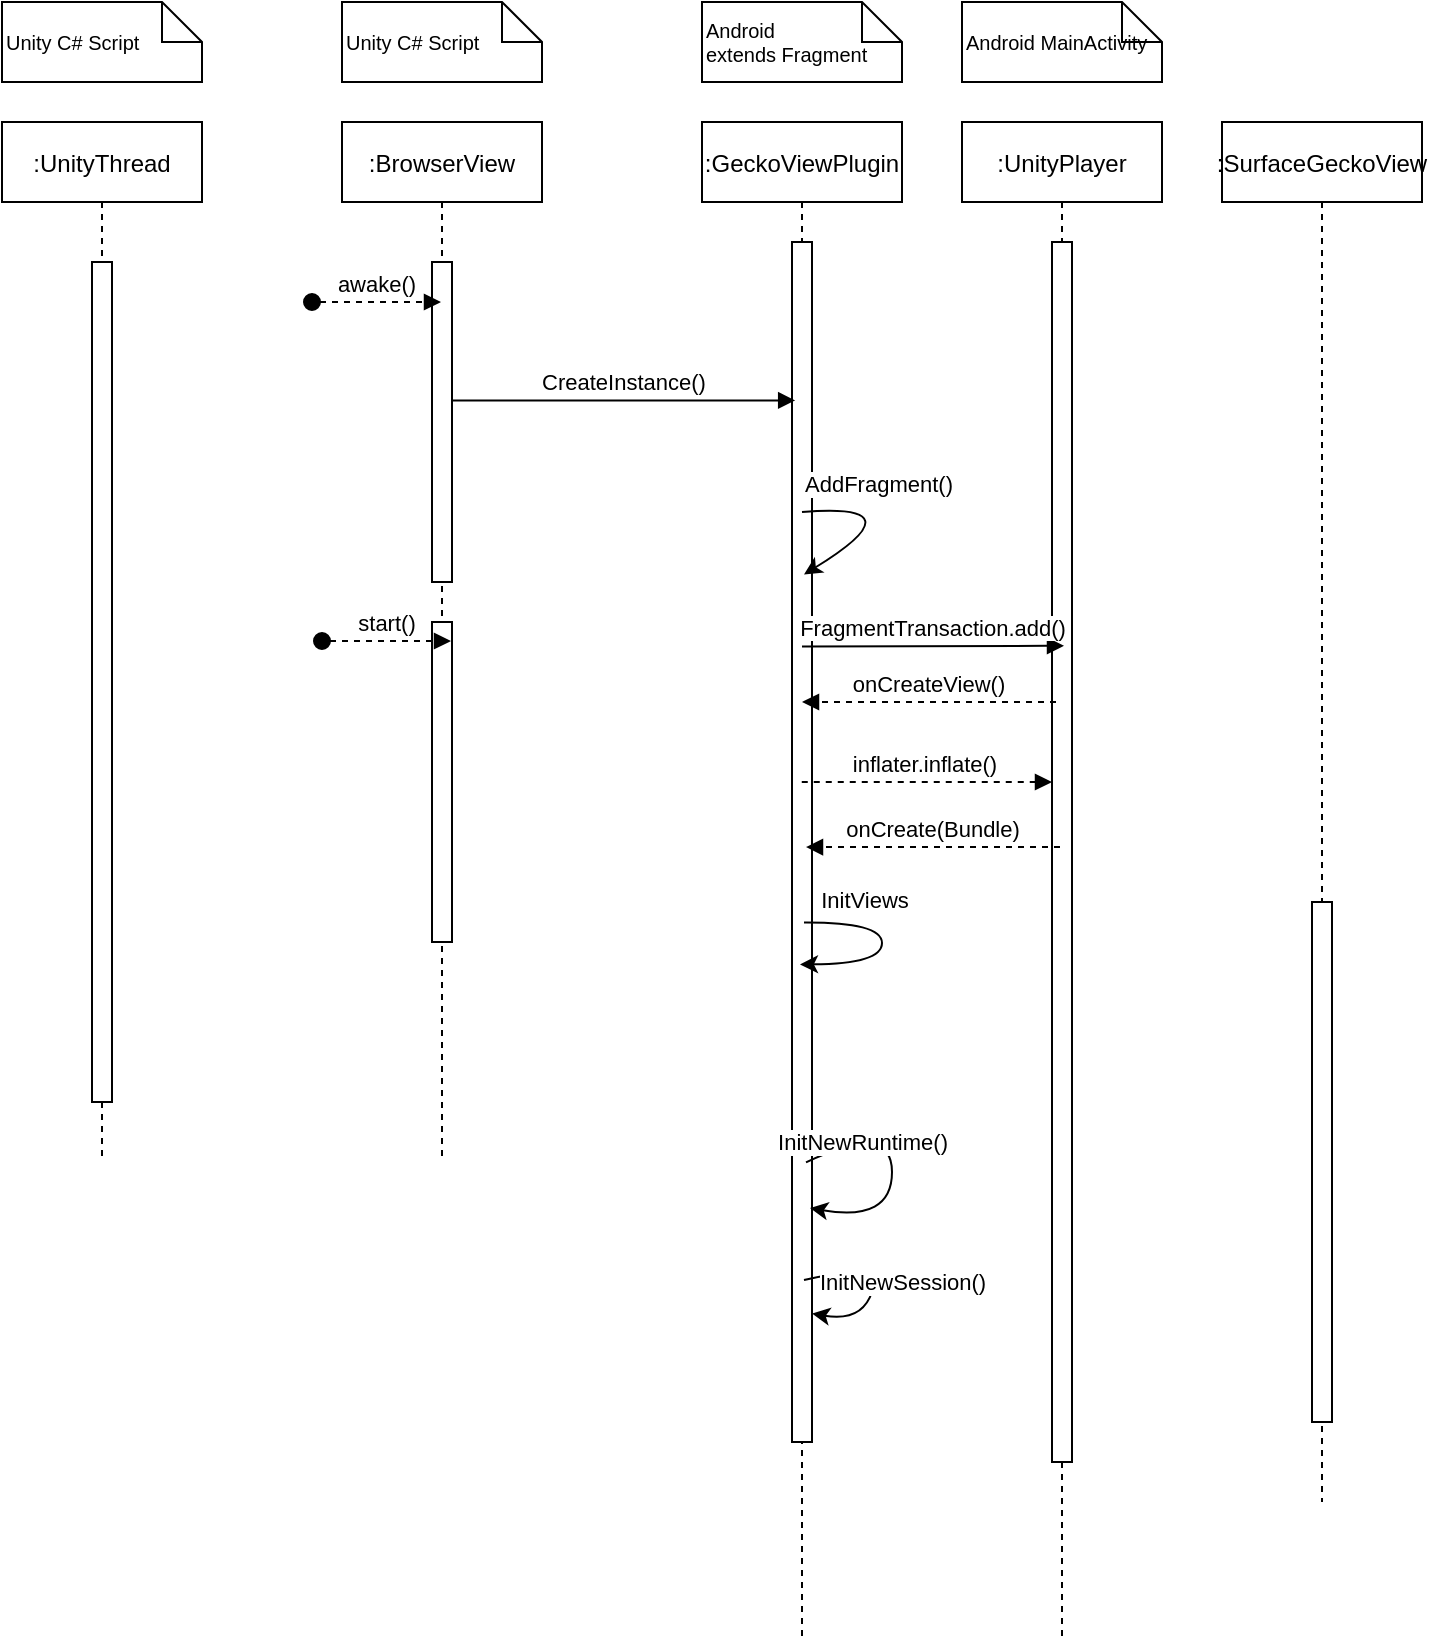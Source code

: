 <mxfile version="20.6.0" type="github">
  <diagram id="kgpKYQtTHZ0yAKxKKP6v" name="Page-1">
    <mxGraphModel dx="2272" dy="900" grid="1" gridSize="10" guides="1" tooltips="1" connect="1" arrows="1" fold="1" page="1" pageScale="1" pageWidth="850" pageHeight="1100" math="0" shadow="0">
      <root>
        <mxCell id="0" />
        <mxCell id="1" parent="0" />
        <mxCell id="3nuBFxr9cyL0pnOWT2aG-1" value=":BrowserView" style="shape=umlLifeline;perimeter=lifelinePerimeter;container=1;collapsible=0;recursiveResize=0;rounded=0;shadow=0;strokeWidth=1;" parent="1" vertex="1">
          <mxGeometry x="120" y="80" width="100" height="520" as="geometry" />
        </mxCell>
        <mxCell id="3nuBFxr9cyL0pnOWT2aG-2" value="" style="points=[];perimeter=orthogonalPerimeter;rounded=0;shadow=0;strokeWidth=1;" parent="3nuBFxr9cyL0pnOWT2aG-1" vertex="1">
          <mxGeometry x="45" y="70" width="10" height="160" as="geometry" />
        </mxCell>
        <mxCell id="3nuBFxr9cyL0pnOWT2aG-3" value="awake()" style="verticalAlign=bottom;startArrow=oval;endArrow=block;startSize=8;shadow=0;strokeWidth=1;dashed=1;" parent="3nuBFxr9cyL0pnOWT2aG-1" target="3nuBFxr9cyL0pnOWT2aG-1" edge="1">
          <mxGeometry relative="1" as="geometry">
            <mxPoint x="-15" y="90" as="sourcePoint" />
            <mxPoint x="50" y="70" as="targetPoint" />
          </mxGeometry>
        </mxCell>
        <mxCell id="EcvjEUpbcHUcOSM2C6FD-7" value="" style="points=[];perimeter=orthogonalPerimeter;rounded=0;shadow=0;strokeWidth=1;" vertex="1" parent="3nuBFxr9cyL0pnOWT2aG-1">
          <mxGeometry x="45" y="250" width="10" height="160" as="geometry" />
        </mxCell>
        <mxCell id="EcvjEUpbcHUcOSM2C6FD-8" value="start()" style="verticalAlign=bottom;startArrow=oval;endArrow=block;startSize=8;shadow=0;strokeWidth=1;dashed=1;" edge="1" parent="3nuBFxr9cyL0pnOWT2aG-1">
          <mxGeometry relative="1" as="geometry">
            <mxPoint x="-10" y="259.5" as="sourcePoint" />
            <mxPoint x="54.5" y="259.5" as="targetPoint" />
          </mxGeometry>
        </mxCell>
        <mxCell id="3nuBFxr9cyL0pnOWT2aG-5" value=":GeckoViewPlugin" style="shape=umlLifeline;perimeter=lifelinePerimeter;container=1;collapsible=0;recursiveResize=0;rounded=0;shadow=0;strokeWidth=1;" parent="1" vertex="1">
          <mxGeometry x="300" y="80" width="100" height="760" as="geometry" />
        </mxCell>
        <mxCell id="3nuBFxr9cyL0pnOWT2aG-6" value="" style="points=[];perimeter=orthogonalPerimeter;rounded=0;shadow=0;strokeWidth=1;" parent="3nuBFxr9cyL0pnOWT2aG-5" vertex="1">
          <mxGeometry x="45" y="60" width="10" height="600" as="geometry" />
        </mxCell>
        <mxCell id="EcvjEUpbcHUcOSM2C6FD-12" value="InitViews" style="curved=1;endArrow=classic;html=1;rounded=0;exitX=0.6;exitY=0.567;exitDx=0;exitDy=0;exitPerimeter=0;entryX=0.4;entryY=0.602;entryDx=0;entryDy=0;entryPerimeter=0;" edge="1" parent="3nuBFxr9cyL0pnOWT2aG-5" source="3nuBFxr9cyL0pnOWT2aG-6" target="3nuBFxr9cyL0pnOWT2aG-6">
          <mxGeometry x="-0.398" y="11" width="50" height="50" relative="1" as="geometry">
            <mxPoint x="61" y="155.08" as="sourcePoint" />
            <mxPoint x="60" y="194.08" as="targetPoint" />
            <Array as="points">
              <mxPoint x="90" y="400" />
              <mxPoint x="90" y="421" />
            </Array>
            <mxPoint as="offset" />
          </mxGeometry>
        </mxCell>
        <mxCell id="EcvjEUpbcHUcOSM2C6FD-5" value="AddFragment()" style="curved=1;endArrow=classic;html=1;rounded=0;exitX=0.5;exitY=0.225;exitDx=0;exitDy=0;exitPerimeter=0;entryX=0.6;entryY=0.277;entryDx=0;entryDy=0;entryPerimeter=0;" edge="1" parent="3nuBFxr9cyL0pnOWT2aG-5" source="3nuBFxr9cyL0pnOWT2aG-6" target="3nuBFxr9cyL0pnOWT2aG-6">
          <mxGeometry x="-0.398" y="11" width="50" height="50" relative="1" as="geometry">
            <mxPoint x="-80" y="400" as="sourcePoint" />
            <mxPoint x="-30" y="350" as="targetPoint" />
            <Array as="points">
              <mxPoint x="110" y="190" />
            </Array>
            <mxPoint as="offset" />
          </mxGeometry>
        </mxCell>
        <mxCell id="EcvjEUpbcHUcOSM2C6FD-13" value="InitNewRuntime()" style="curved=1;endArrow=classic;html=1;rounded=0;exitX=0.7;exitY=0.767;exitDx=0;exitDy=0;exitPerimeter=0;entryX=0.9;entryY=0.805;entryDx=0;entryDy=0;entryPerimeter=0;" edge="1" parent="3nuBFxr9cyL0pnOWT2aG-5" source="3nuBFxr9cyL0pnOWT2aG-6" target="3nuBFxr9cyL0pnOWT2aG-6">
          <mxGeometry x="-0.573" y="-3" width="50" height="50" relative="1" as="geometry">
            <mxPoint x="56" y="470.2" as="sourcePoint" />
            <mxPoint x="55" y="515.8" as="targetPoint" />
            <Array as="points">
              <mxPoint x="95" y="500" />
              <mxPoint x="95" y="550" />
            </Array>
            <mxPoint as="offset" />
          </mxGeometry>
        </mxCell>
        <mxCell id="EcvjEUpbcHUcOSM2C6FD-14" value="InitNewSession()" style="curved=1;endArrow=classic;html=1;rounded=0;exitX=0.6;exitY=0.865;exitDx=0;exitDy=0;exitPerimeter=0;entryX=0.5;entryY=0.643;entryDx=0;entryDy=0;entryPerimeter=0;" edge="1" parent="3nuBFxr9cyL0pnOWT2aG-5" source="3nuBFxr9cyL0pnOWT2aG-6">
          <mxGeometry x="-0.044" y="13" width="50" height="50" relative="1" as="geometry">
            <mxPoint x="56" y="550.2" as="sourcePoint" />
            <mxPoint x="55" y="595.8" as="targetPoint" />
            <Array as="points">
              <mxPoint x="90" y="570" />
              <mxPoint x="80" y="600" />
            </Array>
            <mxPoint as="offset" />
          </mxGeometry>
        </mxCell>
        <mxCell id="3nuBFxr9cyL0pnOWT2aG-8" value="CreateInstance()" style="verticalAlign=bottom;endArrow=block;entryX=0.159;entryY=0.132;shadow=0;strokeWidth=1;entryDx=0;entryDy=0;entryPerimeter=0;" parent="1" source="3nuBFxr9cyL0pnOWT2aG-2" target="3nuBFxr9cyL0pnOWT2aG-6" edge="1">
          <mxGeometry relative="1" as="geometry">
            <mxPoint x="275" y="160" as="sourcePoint" />
            <mxPoint as="offset" />
          </mxGeometry>
        </mxCell>
        <mxCell id="N4a0FCcNf2zw99aRG1-r-1" value=":SurfaceGeckoView" style="shape=umlLifeline;perimeter=lifelinePerimeter;container=1;collapsible=0;recursiveResize=0;rounded=0;shadow=0;strokeWidth=1;" parent="1" vertex="1">
          <mxGeometry x="560" y="80" width="100" height="690" as="geometry" />
        </mxCell>
        <mxCell id="N4a0FCcNf2zw99aRG1-r-2" value="" style="points=[];perimeter=orthogonalPerimeter;rounded=0;shadow=0;strokeWidth=1;" parent="N4a0FCcNf2zw99aRG1-r-1" vertex="1">
          <mxGeometry x="45" y="390" width="10" height="260" as="geometry" />
        </mxCell>
        <mxCell id="N4a0FCcNf2zw99aRG1-r-7" value="&lt;div align=&quot;left&quot;&gt;&lt;font style=&quot;font-size: 10px;&quot;&gt;Unity C# Script&lt;/font&gt;&lt;br&gt;&lt;/div&gt;" style="shape=note;size=20;whiteSpace=wrap;html=1;align=left;" parent="1" vertex="1">
          <mxGeometry x="120" y="20" width="100" height="40" as="geometry" />
        </mxCell>
        <mxCell id="uVbxyk5DVPg8WVLnTsuG-1" value=":UnityThread" style="shape=umlLifeline;perimeter=lifelinePerimeter;container=1;collapsible=0;recursiveResize=0;rounded=0;shadow=0;strokeWidth=1;" parent="1" vertex="1">
          <mxGeometry x="-50" y="80" width="100" height="520" as="geometry" />
        </mxCell>
        <mxCell id="uVbxyk5DVPg8WVLnTsuG-2" value="" style="points=[];perimeter=orthogonalPerimeter;rounded=0;shadow=0;strokeWidth=1;" parent="uVbxyk5DVPg8WVLnTsuG-1" vertex="1">
          <mxGeometry x="45" y="70" width="10" height="420" as="geometry" />
        </mxCell>
        <mxCell id="uVbxyk5DVPg8WVLnTsuG-3" value="Android&lt;br&gt;extends Fragment" style="shape=note;size=20;whiteSpace=wrap;html=1;align=left;fontSize=10;" parent="1" vertex="1">
          <mxGeometry x="300" y="20" width="100" height="40" as="geometry" />
        </mxCell>
        <mxCell id="EcvjEUpbcHUcOSM2C6FD-1" value="&lt;div align=&quot;left&quot;&gt;&lt;font style=&quot;font-size: 10px;&quot;&gt;Unity C# Script&lt;/font&gt;&lt;br&gt;&lt;/div&gt;" style="shape=note;size=20;whiteSpace=wrap;html=1;align=left;" vertex="1" parent="1">
          <mxGeometry x="-50" y="20" width="100" height="40" as="geometry" />
        </mxCell>
        <mxCell id="EcvjEUpbcHUcOSM2C6FD-2" value=":UnityPlayer" style="shape=umlLifeline;perimeter=lifelinePerimeter;container=1;collapsible=0;recursiveResize=0;rounded=0;shadow=0;strokeWidth=1;" vertex="1" parent="1">
          <mxGeometry x="430" y="80" width="100" height="760" as="geometry" />
        </mxCell>
        <mxCell id="EcvjEUpbcHUcOSM2C6FD-3" value="" style="points=[];perimeter=orthogonalPerimeter;rounded=0;shadow=0;strokeWidth=1;" vertex="1" parent="EcvjEUpbcHUcOSM2C6FD-2">
          <mxGeometry x="45" y="60" width="10" height="610" as="geometry" />
        </mxCell>
        <mxCell id="EcvjEUpbcHUcOSM2C6FD-10" value="onCreateView()" style="verticalAlign=bottom;endArrow=block;shadow=0;strokeWidth=1;exitX=0.49;exitY=0.477;exitDx=0;exitDy=0;exitPerimeter=0;entryX=0.52;entryY=0.477;entryDx=0;entryDy=0;entryPerimeter=0;dashed=1;" edge="1" parent="EcvjEUpbcHUcOSM2C6FD-2">
          <mxGeometry relative="1" as="geometry">
            <mxPoint x="47" y="290.0" as="sourcePoint" />
            <mxPoint as="offset" />
            <mxPoint x="-80" y="290.0" as="targetPoint" />
          </mxGeometry>
        </mxCell>
        <mxCell id="EcvjEUpbcHUcOSM2C6FD-11" value="inflater.inflate()" style="verticalAlign=bottom;endArrow=none;shadow=0;strokeWidth=1;exitX=0.49;exitY=0.477;exitDx=0;exitDy=0;exitPerimeter=0;entryX=0.52;entryY=0.477;entryDx=0;entryDy=0;entryPerimeter=0;dashed=1;startArrow=block;startFill=1;endFill=0;" edge="1" parent="EcvjEUpbcHUcOSM2C6FD-2">
          <mxGeometry relative="1" as="geometry">
            <mxPoint x="45" y="330" as="sourcePoint" />
            <mxPoint as="offset" />
            <mxPoint x="-82" y="330" as="targetPoint" />
          </mxGeometry>
        </mxCell>
        <mxCell id="EcvjEUpbcHUcOSM2C6FD-4" value="Android MainActivity" style="shape=note;size=20;whiteSpace=wrap;html=1;align=left;fontSize=10;" vertex="1" parent="1">
          <mxGeometry x="430" y="20" width="100" height="40" as="geometry" />
        </mxCell>
        <mxCell id="EcvjEUpbcHUcOSM2C6FD-9" value="onCreate(Bundle)" style="verticalAlign=bottom;endArrow=block;shadow=0;strokeWidth=1;exitX=0.49;exitY=0.477;exitDx=0;exitDy=0;exitPerimeter=0;entryX=0.52;entryY=0.477;entryDx=0;entryDy=0;entryPerimeter=0;dashed=1;" edge="1" parent="1" source="EcvjEUpbcHUcOSM2C6FD-2" target="3nuBFxr9cyL0pnOWT2aG-5">
          <mxGeometry relative="1" as="geometry">
            <mxPoint x="352" y="360.08" as="sourcePoint" />
            <mxPoint as="offset" />
            <mxPoint x="475" y="360" as="targetPoint" />
          </mxGeometry>
        </mxCell>
        <mxCell id="EcvjEUpbcHUcOSM2C6FD-6" value="FragmentTransaction.add()" style="verticalAlign=bottom;endArrow=block;shadow=0;strokeWidth=1;exitX=0.5;exitY=0.337;exitDx=0;exitDy=0;exitPerimeter=0;entryX=0.6;entryY=0.331;entryDx=0;entryDy=0;entryPerimeter=0;" edge="1" parent="1" source="3nuBFxr9cyL0pnOWT2aG-6" target="EcvjEUpbcHUcOSM2C6FD-3">
          <mxGeometry relative="1" as="geometry">
            <mxPoint x="345" y="290" as="sourcePoint" />
            <mxPoint as="offset" />
            <mxPoint x="475" y="290" as="targetPoint" />
          </mxGeometry>
        </mxCell>
      </root>
    </mxGraphModel>
  </diagram>
</mxfile>
